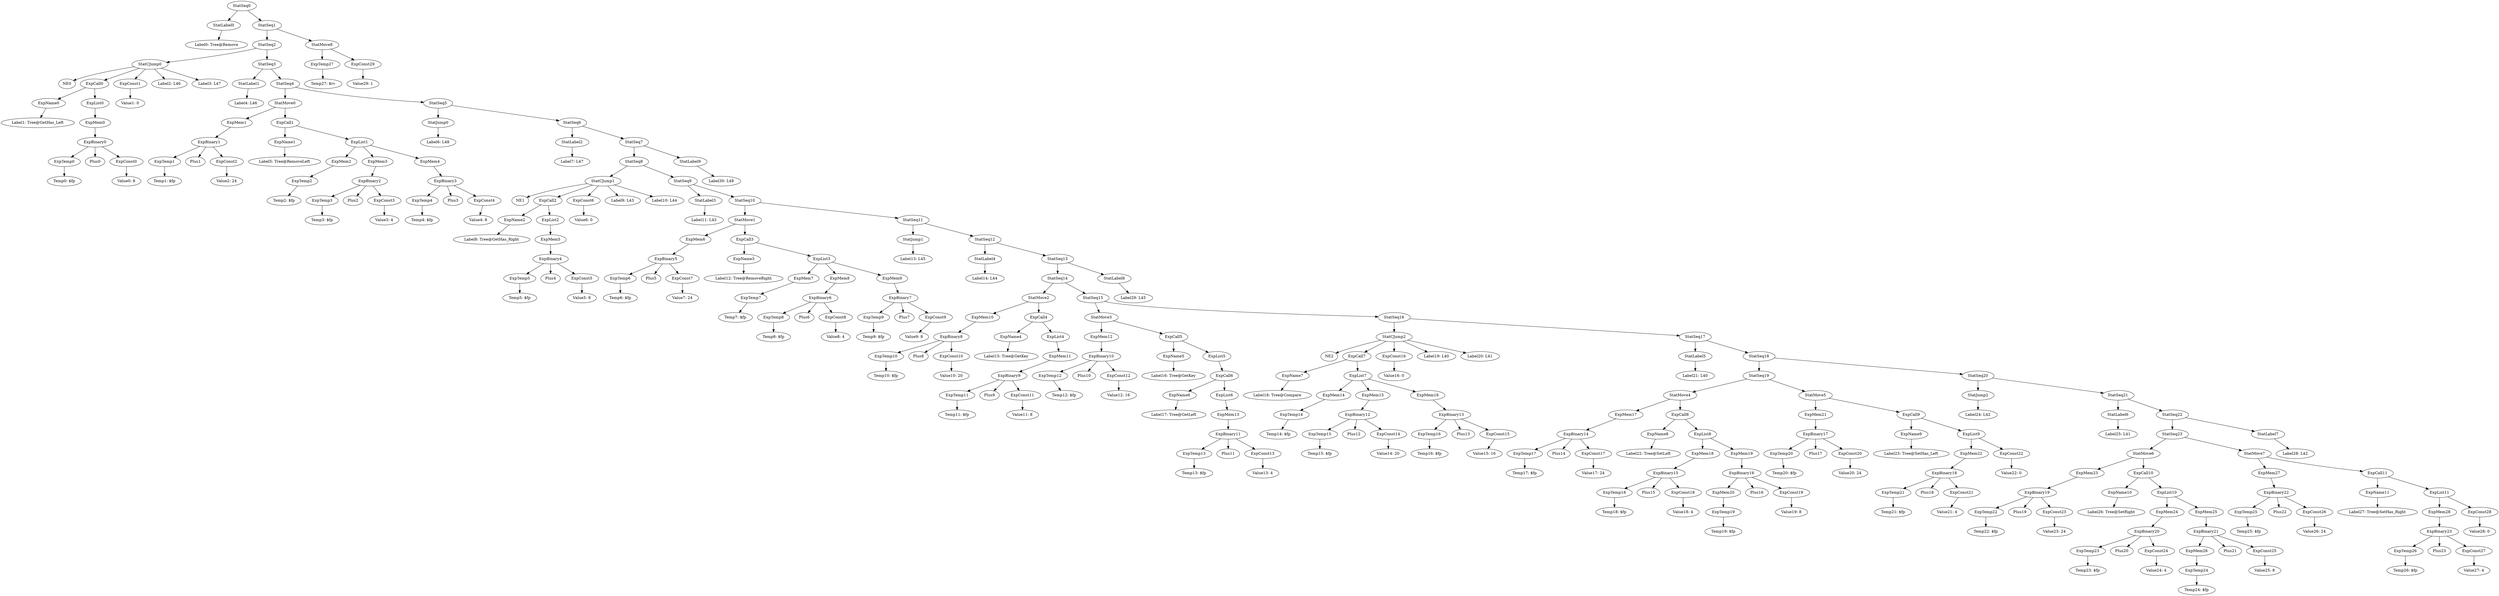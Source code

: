digraph {
	ordering = out;
	StatLabel9 -> "Label30: L48";
	StatLabel8 -> "Label29: L45";
	StatMove8 -> ExpTemp27;
	StatMove8 -> ExpConst29;
	StatLabel7 -> "Label28: L42";
	StatSeq22 -> StatSeq23;
	StatSeq22 -> StatLabel7;
	ExpList11 -> ExpMem28;
	ExpList11 -> ExpConst28;
	ExpTemp26 -> "Temp26: $fp";
	ExpCall11 -> ExpName11;
	ExpCall11 -> ExpList11;
	ExpName11 -> "Label27: Tree@SetHas_Right";
	StatMove7 -> ExpMem27;
	StatMove7 -> ExpCall11;
	ExpMem25 -> ExpBinary21;
	ExpMem26 -> ExpTemp24;
	ExpConst29 -> "Value29: 1";
	ExpTemp24 -> "Temp24: $fp";
	ExpList10 -> ExpMem24;
	ExpList10 -> ExpMem25;
	ExpCall10 -> ExpName10;
	ExpCall10 -> ExpList10;
	ExpName10 -> "Label26: Tree@SetRight";
	ExpMem23 -> ExpBinary19;
	ExpMem28 -> ExpBinary23;
	ExpBinary19 -> ExpTemp22;
	ExpBinary19 -> Plus19;
	ExpBinary19 -> ExpConst23;
	StatSeq21 -> StatLabel6;
	StatSeq21 -> StatSeq22;
	StatJump2 -> "Label24: L42";
	StatSeq18 -> StatSeq19;
	StatSeq18 -> StatSeq20;
	ExpConst22 -> "Value22: 0";
	ExpMem22 -> ExpBinary18;
	ExpBinary18 -> ExpTemp21;
	ExpBinary18 -> Plus18;
	ExpBinary18 -> ExpConst21;
	ExpTemp21 -> "Temp21: $fp";
	ExpConst21 -> "Value21: 4";
	ExpCall9 -> ExpName9;
	ExpCall9 -> ExpList9;
	ExpTemp25 -> "Temp25: $fp";
	ExpName9 -> "Label23: Tree@SetHas_Left";
	ExpConst20 -> "Value20: 24";
	StatSeq19 -> StatMove4;
	StatSeq19 -> StatMove5;
	StatMove6 -> ExpMem23;
	StatMove6 -> ExpCall10;
	ExpMem19 -> ExpBinary16;
	ExpConst28 -> "Value28: 0";
	ExpBinary16 -> ExpMem20;
	ExpBinary16 -> Plus16;
	ExpBinary16 -> ExpConst19;
	ExpMem20 -> ExpTemp19;
	ExpList8 -> ExpMem18;
	ExpList8 -> ExpMem19;
	ExpMem18 -> ExpBinary15;
	ExpTemp18 -> "Temp18: $fp";
	ExpMem17 -> ExpBinary14;
	ExpConst17 -> "Value17: 24";
	StatSeq7 -> StatSeq8;
	StatSeq7 -> StatLabel9;
	ExpConst27 -> "Value27: 4";
	StatSeq16 -> StatCJump2;
	StatSeq16 -> StatSeq17;
	ExpConst16 -> "Value16: 0";
	ExpCall8 -> ExpName8;
	ExpCall8 -> ExpList8;
	ExpConst15 -> "Value15: 16";
	ExpConst14 -> "Value14: 20";
	ExpTemp15 -> "Temp15: $fp";
	ExpMem14 -> ExpTemp14;
	ExpConst19 -> "Value19: 8";
	ExpTemp14 -> "Temp14: $fp";
	ExpCall7 -> ExpName7;
	ExpCall7 -> ExpList7;
	ExpTemp16 -> "Temp16: $fp";
	StatCJump2 -> NE2;
	StatCJump2 -> ExpCall7;
	StatCJump2 -> ExpConst16;
	StatCJump2 -> "Label19: L40";
	StatCJump2 -> "Label20: L41";
	StatSeq15 -> StatMove3;
	StatSeq15 -> StatSeq16;
	ExpList5 -> ExpCall6;
	ExpMem13 -> ExpBinary11;
	ExpConst13 -> "Value13: 4";
	ExpTemp22 -> "Temp22: $fp";
	ExpList2 -> ExpMem5;
	ExpList9 -> ExpMem22;
	ExpList9 -> ExpConst22;
	ExpConst0 -> "Value0: 8";
	ExpConst4 -> "Value4: 8";
	ExpConst26 -> "Value26: 24";
	ExpConst2 -> "Value2: 24";
	StatLabel5 -> "Label21: L40";
	ExpTemp4 -> "Temp4: $fp";
	ExpMem3 -> ExpBinary2;
	ExpConst3 -> "Value3: 4";
	ExpBinary2 -> ExpTemp3;
	ExpBinary2 -> Plus2;
	ExpBinary2 -> ExpConst3;
	ExpBinary22 -> ExpTemp25;
	ExpBinary22 -> Plus22;
	ExpBinary22 -> ExpConst26;
	ExpTemp19 -> "Temp19: $fp";
	ExpName8 -> "Label22: Tree@SetLeft";
	StatSeq17 -> StatLabel5;
	StatSeq17 -> StatSeq18;
	StatLabel0 -> "Label0: Tree@Remove";
	ExpMem5 -> ExpBinary4;
	StatSeq6 -> StatLabel2;
	StatSeq6 -> StatSeq7;
	ExpTemp3 -> "Temp3: $fp";
	StatSeq8 -> StatCJump1;
	StatSeq8 -> StatSeq9;
	ExpList0 -> ExpMem0;
	StatCJump0 -> NE0;
	StatCJump0 -> ExpCall0;
	StatCJump0 -> ExpConst1;
	StatCJump0 -> "Label2: L46";
	StatCJump0 -> "Label3: L47";
	ExpCall1 -> ExpName1;
	ExpCall1 -> ExpList1;
	ExpName7 -> "Label18: Tree@Compare";
	StatJump0 -> "Label6: L48";
	ExpName4 -> "Label15: Tree@GetKey";
	ExpBinary0 -> ExpTemp0;
	ExpBinary0 -> Plus0;
	ExpBinary0 -> ExpConst0;
	ExpTemp27 -> "Temp27: $rv";
	ExpList4 -> ExpMem11;
	ExpTemp0 -> "Temp0: $fp";
	ExpTemp7 -> "Temp7: $fp";
	ExpConst25 -> "Value25: 8";
	StatCJump1 -> NE1;
	StatCJump1 -> ExpCall2;
	StatCJump1 -> ExpConst6;
	StatCJump1 -> "Label9: L43";
	StatCJump1 -> "Label10: L44";
	ExpCall3 -> ExpName3;
	ExpCall3 -> ExpList3;
	ExpMem0 -> ExpBinary0;
	ExpMem1 -> ExpBinary1;
	ExpConst6 -> "Value6: 0";
	StatSeq13 -> StatSeq14;
	StatSeq13 -> StatLabel8;
	ExpTemp23 -> "Temp23: $fp";
	ExpTemp17 -> "Temp17: $fp";
	ExpMem9 -> ExpBinary7;
	ExpBinary14 -> ExpTemp17;
	ExpBinary14 -> Plus14;
	ExpBinary14 -> ExpConst17;
	StatSeq5 -> StatJump0;
	StatSeq5 -> StatSeq6;
	StatSeq23 -> StatMove6;
	StatSeq23 -> StatMove7;
	StatLabel4 -> "Label14: L44";
	ExpTemp20 -> "Temp20: $fp";
	ExpConst8 -> "Value8: 4";
	ExpName0 -> "Label1: Tree@GetHas_Left";
	ExpConst18 -> "Value18: 4";
	ExpBinary12 -> ExpTemp15;
	ExpBinary12 -> Plus12;
	ExpBinary12 -> ExpConst14;
	ExpName5 -> "Label16: Tree@GetKey";
	ExpList6 -> ExpMem13;
	ExpConst1 -> "Value1: 0";
	StatSeq1 -> StatSeq2;
	StatSeq1 -> StatMove8;
	ExpMem2 -> ExpTemp2;
	ExpConst23 -> "Value23: 24";
	StatLabel6 -> "Label25: L41";
	ExpTemp12 -> "Temp12: $fp";
	ExpCall0 -> ExpName0;
	ExpCall0 -> ExpList0;
	StatSeq9 -> StatLabel3;
	StatSeq9 -> StatSeq10;
	StatLabel1 -> "Label4: L46";
	ExpMem24 -> ExpBinary20;
	ExpName1 -> "Label5: Tree@RemoveLeft";
	StatSeq10 -> StatMove1;
	StatSeq10 -> StatSeq11;
	StatSeq14 -> StatMove2;
	StatSeq14 -> StatSeq15;
	StatSeq2 -> StatCJump0;
	StatSeq2 -> StatSeq3;
	StatSeq3 -> StatLabel1;
	StatSeq3 -> StatSeq4;
	StatLabel3 -> "Label11: L43";
	ExpBinary3 -> ExpTemp4;
	ExpBinary3 -> Plus3;
	ExpBinary3 -> ExpConst4;
	ExpMem7 -> ExpTemp7;
	StatMove0 -> ExpMem1;
	StatMove0 -> ExpCall1;
	ExpBinary17 -> ExpTemp20;
	ExpBinary17 -> Plus17;
	ExpBinary17 -> ExpConst20;
	ExpTemp5 -> "Temp5: $fp";
	ExpName2 -> "Label8: Tree@GetHas_Right";
	ExpMem21 -> ExpBinary17;
	ExpConst5 -> "Value5: 8";
	StatSeq0 -> StatLabel0;
	StatSeq0 -> StatSeq1;
	ExpTemp11 -> "Temp11: $fp";
	ExpBinary4 -> ExpTemp5;
	ExpBinary4 -> Plus4;
	ExpBinary4 -> ExpConst5;
	ExpList1 -> ExpMem2;
	ExpList1 -> ExpMem3;
	ExpList1 -> ExpMem4;
	ExpTemp1 -> "Temp1: $fp";
	ExpBinary15 -> ExpTemp18;
	ExpBinary15 -> Plus15;
	ExpBinary15 -> ExpConst18;
	ExpCall2 -> ExpName2;
	ExpCall2 -> ExpList2;
	ExpTemp2 -> "Temp2: $fp";
	ExpTemp6 -> "Temp6: $fp";
	ExpBinary5 -> ExpTemp6;
	ExpBinary5 -> Plus5;
	ExpBinary5 -> ExpConst7;
	StatMove5 -> ExpMem21;
	StatMove5 -> ExpCall9;
	StatMove4 -> ExpMem17;
	StatMove4 -> ExpCall8;
	StatLabel2 -> "Label7: L47";
	ExpConst9 -> "Value9: 8";
	StatSeq20 -> StatJump2;
	StatSeq20 -> StatSeq21;
	StatSeq11 -> StatJump1;
	StatSeq11 -> StatSeq12;
	ExpMem4 -> ExpBinary3;
	ExpBinary11 -> ExpTemp13;
	ExpBinary11 -> Plus11;
	ExpBinary11 -> ExpConst13;
	ExpConst7 -> "Value7: 24";
	ExpMem6 -> ExpBinary5;
	StatMove1 -> ExpMem6;
	StatMove1 -> ExpCall3;
	ExpList7 -> ExpMem14;
	ExpList7 -> ExpMem15;
	ExpList7 -> ExpMem16;
	ExpName3 -> "Label12: Tree@RemoveRight";
	ExpBinary20 -> ExpTemp23;
	ExpBinary20 -> Plus20;
	ExpBinary20 -> ExpConst24;
	ExpList3 -> ExpMem7;
	ExpList3 -> ExpMem8;
	ExpList3 -> ExpMem9;
	ExpMem15 -> ExpBinary12;
	ExpTemp8 -> "Temp8: $fp";
	ExpConst12 -> "Value12: 16";
	ExpMem16 -> ExpBinary13;
	ExpBinary6 -> ExpTemp8;
	ExpBinary6 -> Plus6;
	ExpBinary6 -> ExpConst8;
	ExpMem8 -> ExpBinary6;
	ExpCall4 -> ExpName4;
	ExpCall4 -> ExpList4;
	ExpTemp9 -> "Temp9: $fp";
	ExpMem27 -> ExpBinary22;
	ExpBinary7 -> ExpTemp9;
	ExpBinary7 -> Plus7;
	ExpBinary7 -> ExpConst9;
	ExpBinary9 -> ExpTemp11;
	ExpBinary9 -> Plus9;
	ExpBinary9 -> ExpConst11;
	StatSeq4 -> StatMove0;
	StatSeq4 -> StatSeq5;
	StatJump1 -> "Label13: L45";
	StatSeq12 -> StatLabel4;
	StatSeq12 -> StatSeq13;
	ExpBinary8 -> ExpTemp10;
	ExpBinary8 -> Plus8;
	ExpBinary8 -> ExpConst10;
	ExpBinary1 -> ExpTemp1;
	ExpBinary1 -> Plus1;
	ExpBinary1 -> ExpConst2;
	ExpConst10 -> "Value10: 20";
	ExpBinary23 -> ExpTemp26;
	ExpBinary23 -> Plus23;
	ExpBinary23 -> ExpConst27;
	ExpBinary13 -> ExpTemp16;
	ExpBinary13 -> Plus13;
	ExpBinary13 -> ExpConst15;
	StatMove2 -> ExpMem10;
	StatMove2 -> ExpCall4;
	ExpConst11 -> "Value11: 8";
	ExpMem11 -> ExpBinary9;
	ExpBinary10 -> ExpTemp12;
	ExpBinary10 -> Plus10;
	ExpBinary10 -> ExpConst12;
	ExpMem12 -> ExpBinary10;
	ExpConst24 -> "Value24: 4";
	StatMove3 -> ExpMem12;
	StatMove3 -> ExpCall5;
	ExpBinary21 -> ExpMem26;
	ExpBinary21 -> Plus21;
	ExpBinary21 -> ExpConst25;
	ExpCall5 -> ExpName5;
	ExpCall5 -> ExpList5;
	ExpName6 -> "Label17: Tree@GetLeft";
	ExpTemp10 -> "Temp10: $fp";
	ExpMem10 -> ExpBinary8;
	ExpCall6 -> ExpName6;
	ExpCall6 -> ExpList6;
	ExpTemp13 -> "Temp13: $fp";
}

